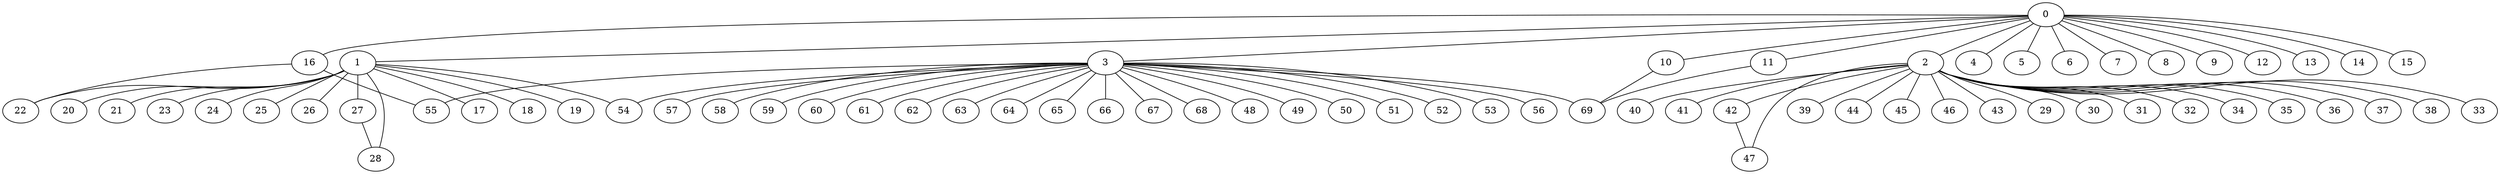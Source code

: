 
graph graphname {
    0 -- 1
0 -- 2
0 -- 3
0 -- 4
0 -- 5
0 -- 6
0 -- 7
0 -- 8
0 -- 9
0 -- 10
0 -- 11
0 -- 12
0 -- 13
0 -- 14
0 -- 15
0 -- 16
1 -- 17
1 -- 18
1 -- 19
1 -- 20
1 -- 21
1 -- 22
1 -- 23
1 -- 24
1 -- 25
1 -- 26
1 -- 27
1 -- 28
1 -- 54
2 -- 32
2 -- 34
2 -- 35
2 -- 36
2 -- 37
2 -- 38
2 -- 33
2 -- 40
2 -- 41
2 -- 42
2 -- 39
2 -- 44
2 -- 45
2 -- 46
2 -- 47
2 -- 43
2 -- 29
2 -- 30
2 -- 31
3 -- 48
3 -- 49
3 -- 50
3 -- 51
3 -- 52
3 -- 53
3 -- 54
3 -- 55
3 -- 56
3 -- 57
3 -- 58
3 -- 59
3 -- 60
3 -- 61
3 -- 62
3 -- 63
3 -- 64
3 -- 65
3 -- 66
3 -- 67
3 -- 68
3 -- 69
10 -- 69
11 -- 69
16 -- 55
16 -- 22
27 -- 28
42 -- 47

}
